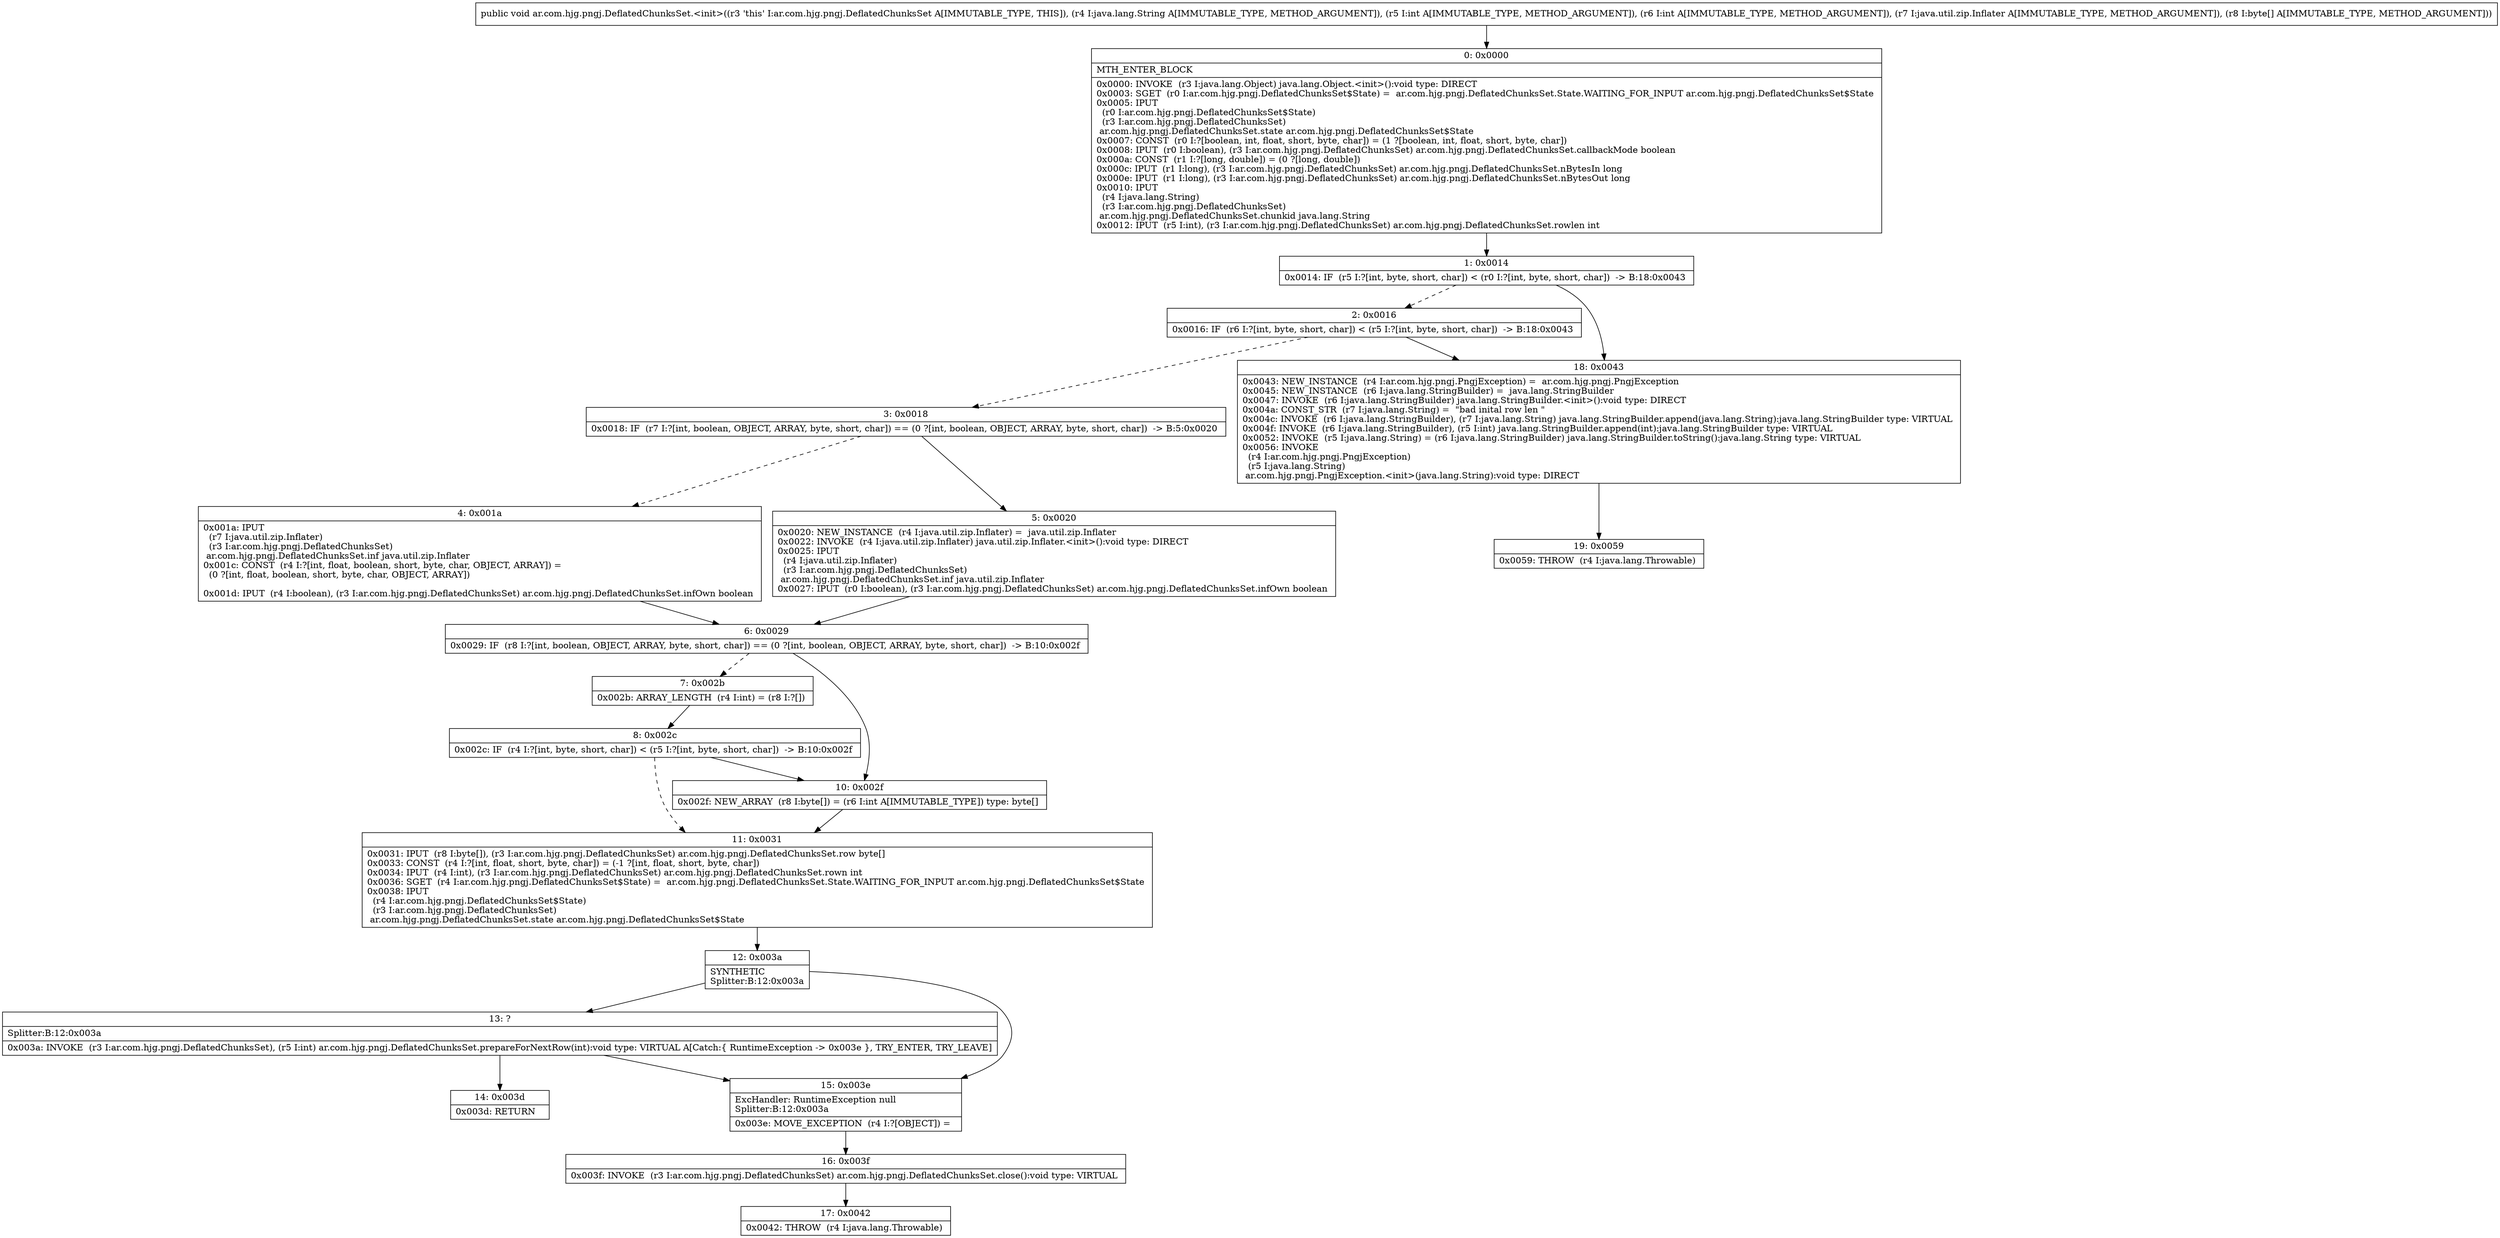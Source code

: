 digraph "CFG forar.com.hjg.pngj.DeflatedChunksSet.\<init\>(Ljava\/lang\/String;IILjava\/util\/zip\/Inflater;[B)V" {
Node_0 [shape=record,label="{0\:\ 0x0000|MTH_ENTER_BLOCK\l|0x0000: INVOKE  (r3 I:java.lang.Object) java.lang.Object.\<init\>():void type: DIRECT \l0x0003: SGET  (r0 I:ar.com.hjg.pngj.DeflatedChunksSet$State) =  ar.com.hjg.pngj.DeflatedChunksSet.State.WAITING_FOR_INPUT ar.com.hjg.pngj.DeflatedChunksSet$State \l0x0005: IPUT  \l  (r0 I:ar.com.hjg.pngj.DeflatedChunksSet$State)\l  (r3 I:ar.com.hjg.pngj.DeflatedChunksSet)\l ar.com.hjg.pngj.DeflatedChunksSet.state ar.com.hjg.pngj.DeflatedChunksSet$State \l0x0007: CONST  (r0 I:?[boolean, int, float, short, byte, char]) = (1 ?[boolean, int, float, short, byte, char]) \l0x0008: IPUT  (r0 I:boolean), (r3 I:ar.com.hjg.pngj.DeflatedChunksSet) ar.com.hjg.pngj.DeflatedChunksSet.callbackMode boolean \l0x000a: CONST  (r1 I:?[long, double]) = (0 ?[long, double]) \l0x000c: IPUT  (r1 I:long), (r3 I:ar.com.hjg.pngj.DeflatedChunksSet) ar.com.hjg.pngj.DeflatedChunksSet.nBytesIn long \l0x000e: IPUT  (r1 I:long), (r3 I:ar.com.hjg.pngj.DeflatedChunksSet) ar.com.hjg.pngj.DeflatedChunksSet.nBytesOut long \l0x0010: IPUT  \l  (r4 I:java.lang.String)\l  (r3 I:ar.com.hjg.pngj.DeflatedChunksSet)\l ar.com.hjg.pngj.DeflatedChunksSet.chunkid java.lang.String \l0x0012: IPUT  (r5 I:int), (r3 I:ar.com.hjg.pngj.DeflatedChunksSet) ar.com.hjg.pngj.DeflatedChunksSet.rowlen int \l}"];
Node_1 [shape=record,label="{1\:\ 0x0014|0x0014: IF  (r5 I:?[int, byte, short, char]) \< (r0 I:?[int, byte, short, char])  \-\> B:18:0x0043 \l}"];
Node_2 [shape=record,label="{2\:\ 0x0016|0x0016: IF  (r6 I:?[int, byte, short, char]) \< (r5 I:?[int, byte, short, char])  \-\> B:18:0x0043 \l}"];
Node_3 [shape=record,label="{3\:\ 0x0018|0x0018: IF  (r7 I:?[int, boolean, OBJECT, ARRAY, byte, short, char]) == (0 ?[int, boolean, OBJECT, ARRAY, byte, short, char])  \-\> B:5:0x0020 \l}"];
Node_4 [shape=record,label="{4\:\ 0x001a|0x001a: IPUT  \l  (r7 I:java.util.zip.Inflater)\l  (r3 I:ar.com.hjg.pngj.DeflatedChunksSet)\l ar.com.hjg.pngj.DeflatedChunksSet.inf java.util.zip.Inflater \l0x001c: CONST  (r4 I:?[int, float, boolean, short, byte, char, OBJECT, ARRAY]) = \l  (0 ?[int, float, boolean, short, byte, char, OBJECT, ARRAY])\l \l0x001d: IPUT  (r4 I:boolean), (r3 I:ar.com.hjg.pngj.DeflatedChunksSet) ar.com.hjg.pngj.DeflatedChunksSet.infOwn boolean \l}"];
Node_5 [shape=record,label="{5\:\ 0x0020|0x0020: NEW_INSTANCE  (r4 I:java.util.zip.Inflater) =  java.util.zip.Inflater \l0x0022: INVOKE  (r4 I:java.util.zip.Inflater) java.util.zip.Inflater.\<init\>():void type: DIRECT \l0x0025: IPUT  \l  (r4 I:java.util.zip.Inflater)\l  (r3 I:ar.com.hjg.pngj.DeflatedChunksSet)\l ar.com.hjg.pngj.DeflatedChunksSet.inf java.util.zip.Inflater \l0x0027: IPUT  (r0 I:boolean), (r3 I:ar.com.hjg.pngj.DeflatedChunksSet) ar.com.hjg.pngj.DeflatedChunksSet.infOwn boolean \l}"];
Node_6 [shape=record,label="{6\:\ 0x0029|0x0029: IF  (r8 I:?[int, boolean, OBJECT, ARRAY, byte, short, char]) == (0 ?[int, boolean, OBJECT, ARRAY, byte, short, char])  \-\> B:10:0x002f \l}"];
Node_7 [shape=record,label="{7\:\ 0x002b|0x002b: ARRAY_LENGTH  (r4 I:int) = (r8 I:?[]) \l}"];
Node_8 [shape=record,label="{8\:\ 0x002c|0x002c: IF  (r4 I:?[int, byte, short, char]) \< (r5 I:?[int, byte, short, char])  \-\> B:10:0x002f \l}"];
Node_10 [shape=record,label="{10\:\ 0x002f|0x002f: NEW_ARRAY  (r8 I:byte[]) = (r6 I:int A[IMMUTABLE_TYPE]) type: byte[] \l}"];
Node_11 [shape=record,label="{11\:\ 0x0031|0x0031: IPUT  (r8 I:byte[]), (r3 I:ar.com.hjg.pngj.DeflatedChunksSet) ar.com.hjg.pngj.DeflatedChunksSet.row byte[] \l0x0033: CONST  (r4 I:?[int, float, short, byte, char]) = (\-1 ?[int, float, short, byte, char]) \l0x0034: IPUT  (r4 I:int), (r3 I:ar.com.hjg.pngj.DeflatedChunksSet) ar.com.hjg.pngj.DeflatedChunksSet.rown int \l0x0036: SGET  (r4 I:ar.com.hjg.pngj.DeflatedChunksSet$State) =  ar.com.hjg.pngj.DeflatedChunksSet.State.WAITING_FOR_INPUT ar.com.hjg.pngj.DeflatedChunksSet$State \l0x0038: IPUT  \l  (r4 I:ar.com.hjg.pngj.DeflatedChunksSet$State)\l  (r3 I:ar.com.hjg.pngj.DeflatedChunksSet)\l ar.com.hjg.pngj.DeflatedChunksSet.state ar.com.hjg.pngj.DeflatedChunksSet$State \l}"];
Node_12 [shape=record,label="{12\:\ 0x003a|SYNTHETIC\lSplitter:B:12:0x003a\l}"];
Node_13 [shape=record,label="{13\:\ ?|Splitter:B:12:0x003a\l|0x003a: INVOKE  (r3 I:ar.com.hjg.pngj.DeflatedChunksSet), (r5 I:int) ar.com.hjg.pngj.DeflatedChunksSet.prepareForNextRow(int):void type: VIRTUAL A[Catch:\{ RuntimeException \-\> 0x003e \}, TRY_ENTER, TRY_LEAVE]\l}"];
Node_14 [shape=record,label="{14\:\ 0x003d|0x003d: RETURN   \l}"];
Node_15 [shape=record,label="{15\:\ 0x003e|ExcHandler: RuntimeException null\lSplitter:B:12:0x003a\l|0x003e: MOVE_EXCEPTION  (r4 I:?[OBJECT]) =  \l}"];
Node_16 [shape=record,label="{16\:\ 0x003f|0x003f: INVOKE  (r3 I:ar.com.hjg.pngj.DeflatedChunksSet) ar.com.hjg.pngj.DeflatedChunksSet.close():void type: VIRTUAL \l}"];
Node_17 [shape=record,label="{17\:\ 0x0042|0x0042: THROW  (r4 I:java.lang.Throwable) \l}"];
Node_18 [shape=record,label="{18\:\ 0x0043|0x0043: NEW_INSTANCE  (r4 I:ar.com.hjg.pngj.PngjException) =  ar.com.hjg.pngj.PngjException \l0x0045: NEW_INSTANCE  (r6 I:java.lang.StringBuilder) =  java.lang.StringBuilder \l0x0047: INVOKE  (r6 I:java.lang.StringBuilder) java.lang.StringBuilder.\<init\>():void type: DIRECT \l0x004a: CONST_STR  (r7 I:java.lang.String) =  \"bad inital row len \" \l0x004c: INVOKE  (r6 I:java.lang.StringBuilder), (r7 I:java.lang.String) java.lang.StringBuilder.append(java.lang.String):java.lang.StringBuilder type: VIRTUAL \l0x004f: INVOKE  (r6 I:java.lang.StringBuilder), (r5 I:int) java.lang.StringBuilder.append(int):java.lang.StringBuilder type: VIRTUAL \l0x0052: INVOKE  (r5 I:java.lang.String) = (r6 I:java.lang.StringBuilder) java.lang.StringBuilder.toString():java.lang.String type: VIRTUAL \l0x0056: INVOKE  \l  (r4 I:ar.com.hjg.pngj.PngjException)\l  (r5 I:java.lang.String)\l ar.com.hjg.pngj.PngjException.\<init\>(java.lang.String):void type: DIRECT \l}"];
Node_19 [shape=record,label="{19\:\ 0x0059|0x0059: THROW  (r4 I:java.lang.Throwable) \l}"];
MethodNode[shape=record,label="{public void ar.com.hjg.pngj.DeflatedChunksSet.\<init\>((r3 'this' I:ar.com.hjg.pngj.DeflatedChunksSet A[IMMUTABLE_TYPE, THIS]), (r4 I:java.lang.String A[IMMUTABLE_TYPE, METHOD_ARGUMENT]), (r5 I:int A[IMMUTABLE_TYPE, METHOD_ARGUMENT]), (r6 I:int A[IMMUTABLE_TYPE, METHOD_ARGUMENT]), (r7 I:java.util.zip.Inflater A[IMMUTABLE_TYPE, METHOD_ARGUMENT]), (r8 I:byte[] A[IMMUTABLE_TYPE, METHOD_ARGUMENT])) }"];
MethodNode -> Node_0;
Node_0 -> Node_1;
Node_1 -> Node_2[style=dashed];
Node_1 -> Node_18;
Node_2 -> Node_3[style=dashed];
Node_2 -> Node_18;
Node_3 -> Node_4[style=dashed];
Node_3 -> Node_5;
Node_4 -> Node_6;
Node_5 -> Node_6;
Node_6 -> Node_7[style=dashed];
Node_6 -> Node_10;
Node_7 -> Node_8;
Node_8 -> Node_10;
Node_8 -> Node_11[style=dashed];
Node_10 -> Node_11;
Node_11 -> Node_12;
Node_12 -> Node_13;
Node_12 -> Node_15;
Node_13 -> Node_14;
Node_13 -> Node_15;
Node_15 -> Node_16;
Node_16 -> Node_17;
Node_18 -> Node_19;
}

